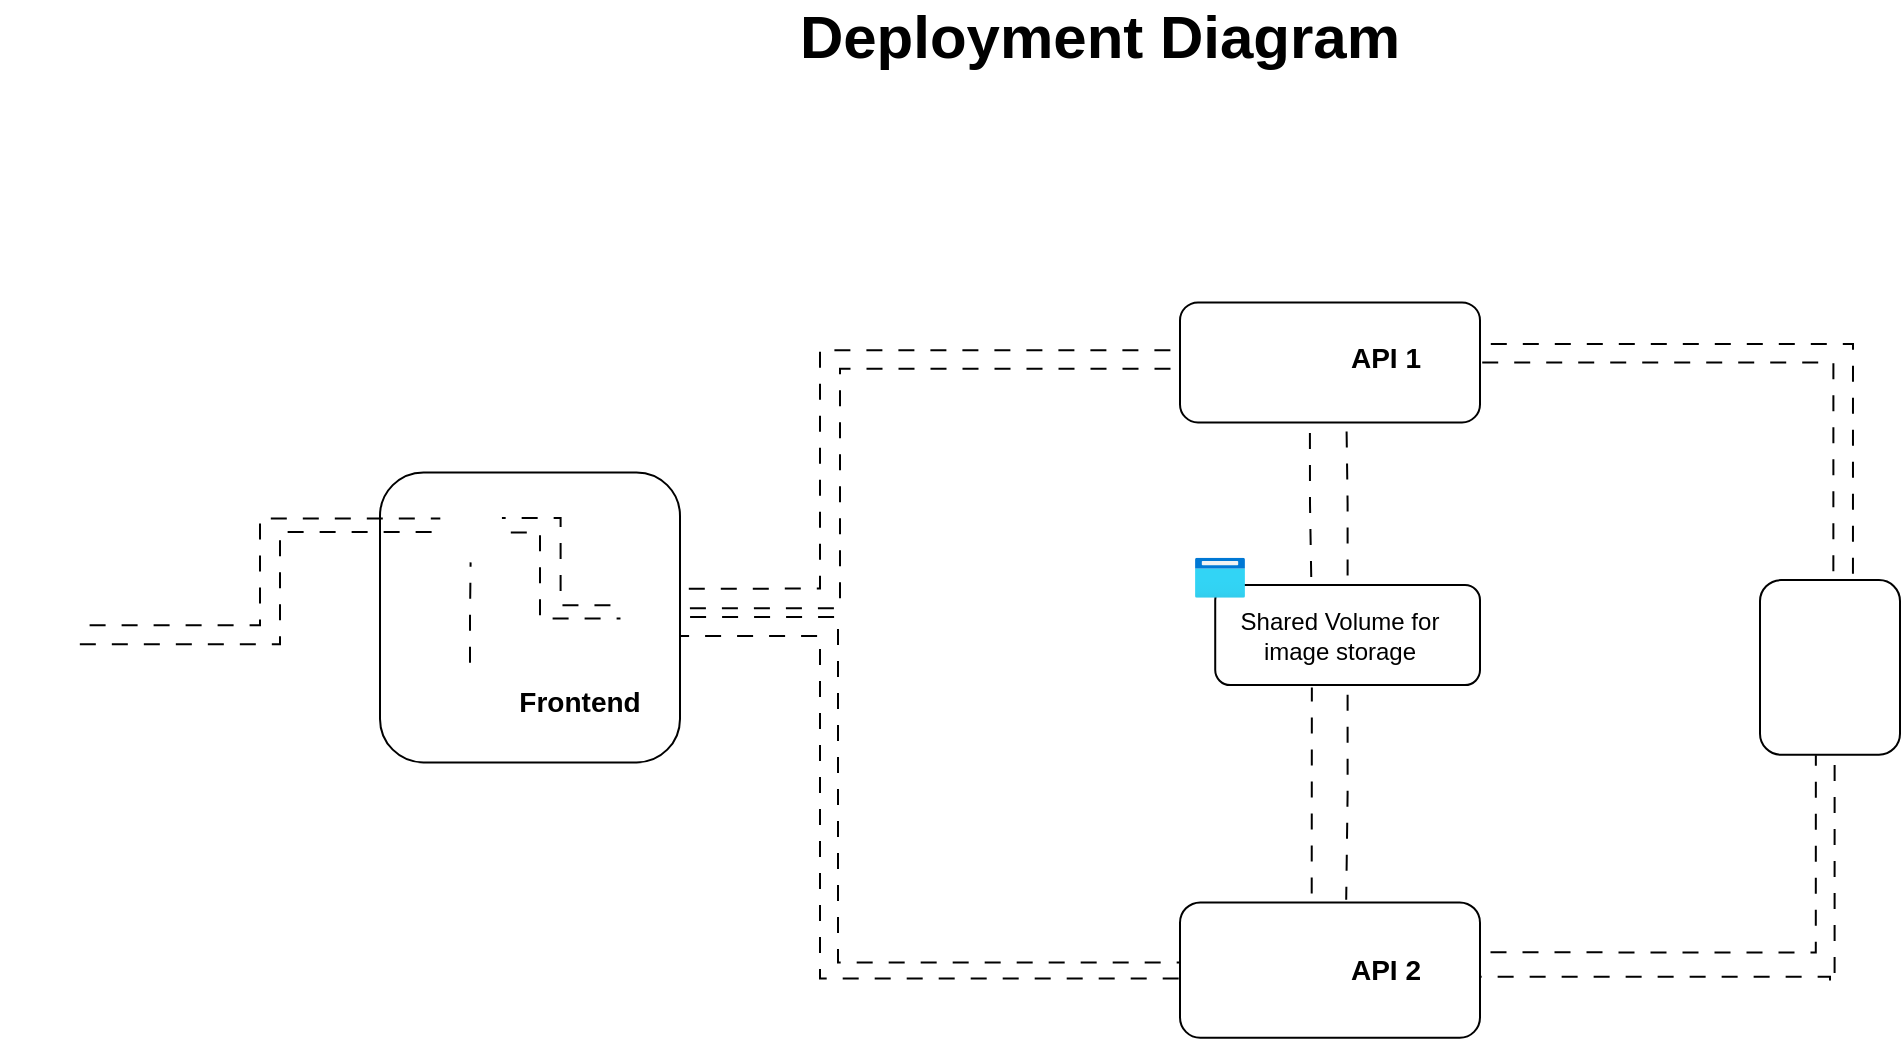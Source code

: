 <mxfile version="25.0.2">
  <diagram name="Page-1" id="5f0bae14-7c28-e335-631c-24af17079c00">
    <mxGraphModel dx="1886" dy="869" grid="1" gridSize="10" guides="1" tooltips="1" connect="1" arrows="1" fold="1" page="1" pageScale="1" pageWidth="1100" pageHeight="850" background="none" math="0" shadow="0">
      <root>
        <mxCell id="0" />
        <mxCell id="1" parent="0" />
        <mxCell id="XqT-xry8DaVYUBgm4Chh-1" value="" style="rounded=1;whiteSpace=wrap;html=1;fillColor=none;" parent="1" vertex="1">
          <mxGeometry x="240" y="273.19" width="150" height="145" as="geometry" />
        </mxCell>
        <mxCell id="_RlW_R-rDgdF3BkgxHvV-34" style="edgeStyle=orthogonalEdgeStyle;rounded=0;orthogonalLoop=1;jettySize=auto;html=1;flowAnimation=1;endArrow=none;endFill=0;" parent="1" source="_RlW_R-rDgdF3BkgxHvV-4" target="_RlW_R-rDgdF3BkgxHvV-5" edge="1">
          <mxGeometry relative="1" as="geometry" />
        </mxCell>
        <mxCell id="_RlW_R-rDgdF3BkgxHvV-4" value="" style="shape=image;imageAspect=0;aspect=fixed;verticalLabelPosition=bottom;verticalAlign=top;image=https://api.iconify.design/devicon:angular.svg;" parent="1" vertex="1">
          <mxGeometry x="270" y="373.19" width="30" height="30" as="geometry" />
        </mxCell>
        <mxCell id="_RlW_R-rDgdF3BkgxHvV-5" value="" style="shape=image;imageAspect=0;aspect=fixed;verticalLabelPosition=bottom;verticalAlign=top;image=https://api.iconify.design/logos:nginx.svg;" parent="1" vertex="1">
          <mxGeometry x="270" y="283.19" width="30.63" height="35" as="geometry" />
        </mxCell>
        <mxCell id="_RlW_R-rDgdF3BkgxHvV-8" value="" style="shape=image;imageAspect=0;aspect=fixed;verticalLabelPosition=bottom;verticalAlign=top;image=https://api.iconify.design/devicon:postgresql.svg?color=%23888888;" parent="1" vertex="1">
          <mxGeometry x="945" y="350.69" width="40" height="40" as="geometry" />
        </mxCell>
        <mxCell id="_RlW_R-rDgdF3BkgxHvV-9" value="" style="shape=image;imageAspect=0;aspect=fixed;verticalLabelPosition=bottom;verticalAlign=top;image=https://api.iconify.design/logos:docker-icon.svg?color=%23888888;" parent="1" vertex="1">
          <mxGeometry x="230" y="252.73" width="41.88" height="30.46" as="geometry" />
        </mxCell>
        <mxCell id="_RlW_R-rDgdF3BkgxHvV-14" value="" style="rounded=1;whiteSpace=wrap;html=1;fillColor=none;" parent="1" vertex="1">
          <mxGeometry x="640" y="188.19" width="150" height="60" as="geometry" />
        </mxCell>
        <mxCell id="_RlW_R-rDgdF3BkgxHvV-22" value="" style="shape=image;imageAspect=0;aspect=fixed;verticalLabelPosition=bottom;verticalAlign=top;image=https://api.iconify.design/logos:docker-icon.svg?color=%23888888;" parent="1" vertex="1">
          <mxGeometry x="630" y="170" width="42.5" height="30.91" as="geometry" />
        </mxCell>
        <mxCell id="_RlW_R-rDgdF3BkgxHvV-24" style="edgeStyle=orthogonalEdgeStyle;rounded=0;orthogonalLoop=1;jettySize=auto;html=1;endArrow=none;endFill=0;flowAnimation=1;exitX=0;exitY=0.398;exitDx=0;exitDy=0;exitPerimeter=0;entryX=0.895;entryY=1.014;entryDx=0;entryDy=0;entryPerimeter=0;" parent="1" source="_RlW_R-rDgdF3BkgxHvV-14" target="_RlW_R-rDgdF3BkgxHvV-36" edge="1">
          <mxGeometry relative="1" as="geometry">
            <mxPoint x="630" y="198.19" as="sourcePoint" />
            <mxPoint x="400" y="328.19" as="targetPoint" />
            <Array as="points">
              <mxPoint x="460" y="212.19" />
              <mxPoint x="460" y="331.19" />
            </Array>
          </mxGeometry>
        </mxCell>
        <mxCell id="_RlW_R-rDgdF3BkgxHvV-68" style="edgeStyle=orthogonalEdgeStyle;rounded=0;orthogonalLoop=1;jettySize=auto;html=1;entryX=1.003;entryY=0.549;entryDx=0;entryDy=0;exitX=0.533;exitY=1.004;exitDx=0;exitDy=0;exitPerimeter=0;entryPerimeter=0;endArrow=none;endFill=0;flowAnimation=1;" parent="1" source="_RlW_R-rDgdF3BkgxHvV-25" target="_RlW_R-rDgdF3BkgxHvV-55" edge="1">
          <mxGeometry relative="1" as="geometry">
            <Array as="points">
              <mxPoint x="967" y="528.19" />
              <mxPoint x="965" y="528.19" />
            </Array>
          </mxGeometry>
        </mxCell>
        <mxCell id="_RlW_R-rDgdF3BkgxHvV-70" style="edgeStyle=orthogonalEdgeStyle;rounded=0;orthogonalLoop=1;jettySize=auto;html=1;entryX=1;entryY=0.5;entryDx=0;entryDy=0;exitX=0.524;exitY=0.004;exitDx=0;exitDy=0;exitPerimeter=0;endArrow=none;endFill=0;flowAnimation=1;" parent="1" source="_RlW_R-rDgdF3BkgxHvV-25" target="_RlW_R-rDgdF3BkgxHvV-14" edge="1">
          <mxGeometry relative="1" as="geometry">
            <Array as="points">
              <mxPoint x="967" y="218.19" />
            </Array>
          </mxGeometry>
        </mxCell>
        <mxCell id="_RlW_R-rDgdF3BkgxHvV-25" value="" style="rounded=1;whiteSpace=wrap;html=1;fillColor=none;" parent="1" vertex="1">
          <mxGeometry x="930" y="327.06" width="70" height="87.27" as="geometry" />
        </mxCell>
        <mxCell id="_RlW_R-rDgdF3BkgxHvV-26" value="" style="shape=image;imageAspect=0;aspect=fixed;verticalLabelPosition=bottom;verticalAlign=top;image=https://api.iconify.design/logos:docker-icon.svg?color=%23888888;" parent="1" vertex="1">
          <mxGeometry x="910" y="303.19" width="48.75" height="35.45" as="geometry" />
        </mxCell>
        <mxCell id="_RlW_R-rDgdF3BkgxHvV-33" style="edgeStyle=orthogonalEdgeStyle;rounded=0;orthogonalLoop=1;jettySize=auto;html=1;entryX=0.399;entryY=1.004;entryDx=0;entryDy=0;exitX=1.003;exitY=0.369;exitDx=0;exitDy=0;entryPerimeter=0;exitPerimeter=0;endArrow=none;endFill=0;flowAnimation=1;" parent="1" source="_RlW_R-rDgdF3BkgxHvV-55" target="_RlW_R-rDgdF3BkgxHvV-25" edge="1">
          <mxGeometry relative="1" as="geometry">
            <mxPoint x="830" y="523.19" as="sourcePoint" />
          </mxGeometry>
        </mxCell>
        <mxCell id="_RlW_R-rDgdF3BkgxHvV-32" style="edgeStyle=orthogonalEdgeStyle;rounded=0;orthogonalLoop=1;jettySize=auto;html=1;entryX=0.664;entryY=-0.007;entryDx=0;entryDy=0;entryPerimeter=0;exitX=1.004;exitY=0.346;exitDx=0;exitDy=0;exitPerimeter=0;endArrow=none;endFill=0;flowAnimation=1;" parent="1" source="_RlW_R-rDgdF3BkgxHvV-14" target="_RlW_R-rDgdF3BkgxHvV-25" edge="1">
          <mxGeometry relative="1" as="geometry" />
        </mxCell>
        <mxCell id="_RlW_R-rDgdF3BkgxHvV-35" style="edgeStyle=orthogonalEdgeStyle;rounded=0;orthogonalLoop=1;jettySize=auto;html=1;flowAnimation=1;endArrow=none;endFill=0;entryX=0;entryY=0.554;entryDx=0;entryDy=0;entryPerimeter=0;exitX=0.569;exitY=1.005;exitDx=0;exitDy=0;exitPerimeter=0;" parent="1" source="_RlW_R-rDgdF3BkgxHvV-36" target="_RlW_R-rDgdF3BkgxHvV-14" edge="1">
          <mxGeometry relative="1" as="geometry">
            <mxPoint x="410" y="338.19" as="sourcePoint" />
            <mxPoint x="640" y="213.19" as="targetPoint" />
            <Array as="points">
              <mxPoint x="470" y="341.19" />
              <mxPoint x="470" y="221.19" />
            </Array>
          </mxGeometry>
        </mxCell>
        <mxCell id="_RlW_R-rDgdF3BkgxHvV-62" style="edgeStyle=orthogonalEdgeStyle;rounded=0;orthogonalLoop=1;jettySize=auto;html=1;entryX=1.011;entryY=0.366;entryDx=0;entryDy=0;entryPerimeter=0;endArrow=none;endFill=0;flowAnimation=1;exitX=0.62;exitY=0.001;exitDx=0;exitDy=0;exitPerimeter=0;" parent="1" source="_RlW_R-rDgdF3BkgxHvV-36" target="_RlW_R-rDgdF3BkgxHvV-5" edge="1">
          <mxGeometry relative="1" as="geometry">
            <Array as="points" />
          </mxGeometry>
        </mxCell>
        <mxCell id="_RlW_R-rDgdF3BkgxHvV-36" value="" style="shape=image;imageAspect=0;aspect=fixed;verticalLabelPosition=bottom;verticalAlign=top;image=https://api.iconify.design/zondicons:load-balancer.svg?color=%23888888;direction=north;" parent="1" vertex="1">
          <mxGeometry x="360" y="328.19" width="30" height="30" as="geometry" />
        </mxCell>
        <mxCell id="_RlW_R-rDgdF3BkgxHvV-40" value="" style="rounded=1;whiteSpace=wrap;html=1;fillColor=none;" parent="1" vertex="1">
          <mxGeometry x="657.61" y="329.56" width="132.39" height="50" as="geometry" />
        </mxCell>
        <mxCell id="_RlW_R-rDgdF3BkgxHvV-41" value="&lt;b&gt;&lt;font style=&quot;font-size: 14px;&quot;&gt;Frontend&lt;/font&gt;&lt;/b&gt;" style="text;html=1;align=center;verticalAlign=middle;whiteSpace=wrap;rounded=0;" parent="1" vertex="1">
          <mxGeometry x="310" y="373.19" width="60" height="30" as="geometry" />
        </mxCell>
        <mxCell id="_RlW_R-rDgdF3BkgxHvV-47" value="&lt;b&gt;&lt;font style=&quot;font-size: 14px;&quot;&gt;API 1&lt;/font&gt;&lt;/b&gt;" style="text;html=1;align=center;verticalAlign=middle;whiteSpace=wrap;rounded=0;" parent="1" vertex="1">
          <mxGeometry x="706.25" y="200.91" width="73.75" height="30" as="geometry" />
        </mxCell>
        <mxCell id="_RlW_R-rDgdF3BkgxHvV-48" value="Shared Volume for image storage" style="text;html=1;align=center;verticalAlign=middle;whiteSpace=wrap;rounded=0;" parent="1" vertex="1">
          <mxGeometry x="660.0" y="335.92" width="120" height="37.27" as="geometry" />
        </mxCell>
        <mxCell id="_RlW_R-rDgdF3BkgxHvV-66" style="edgeStyle=orthogonalEdgeStyle;rounded=0;orthogonalLoop=1;jettySize=auto;html=1;entryX=0.107;entryY=1.011;entryDx=0;entryDy=0;entryPerimeter=0;endArrow=none;endFill=0;flowAnimation=1;exitX=0;exitY=0.5;exitDx=0;exitDy=0;" parent="1" source="_RlW_R-rDgdF3BkgxHvV-55" target="_RlW_R-rDgdF3BkgxHvV-36" edge="1">
          <mxGeometry relative="1" as="geometry">
            <mxPoint x="450" y="358.19" as="targetPoint" />
            <Array as="points">
              <mxPoint x="460" y="526.19" />
              <mxPoint x="460" y="355.19" />
            </Array>
          </mxGeometry>
        </mxCell>
        <mxCell id="_RlW_R-rDgdF3BkgxHvV-55" value="" style="rounded=1;whiteSpace=wrap;html=1;fillColor=none;" parent="1" vertex="1">
          <mxGeometry x="640" y="488.19" width="150" height="67.72" as="geometry" />
        </mxCell>
        <mxCell id="_RlW_R-rDgdF3BkgxHvV-56" value="" style="shape=image;imageAspect=0;aspect=fixed;verticalLabelPosition=bottom;verticalAlign=top;image=https://api.iconify.design/logos:docker-icon.svg?color=#888888;" parent="1" vertex="1">
          <mxGeometry x="630" y="475.45" width="42.5" height="30.91" as="geometry" />
        </mxCell>
        <mxCell id="_RlW_R-rDgdF3BkgxHvV-57" value="&lt;b&gt;&lt;font style=&quot;font-size: 14px;&quot;&gt;API 2&lt;/font&gt;&lt;/b&gt;" style="text;html=1;align=center;verticalAlign=middle;whiteSpace=wrap;rounded=0;" parent="1" vertex="1">
          <mxGeometry x="706.25" y="507.05" width="73.75" height="30" as="geometry" />
        </mxCell>
        <mxCell id="_RlW_R-rDgdF3BkgxHvV-61" style="edgeStyle=orthogonalEdgeStyle;rounded=0;orthogonalLoop=1;jettySize=auto;html=1;entryX=0.397;entryY=0.008;entryDx=0;entryDy=0;entryPerimeter=0;exitX=0.999;exitY=0.572;exitDx=0;exitDy=0;exitPerimeter=0;flowAnimation=1;endArrow=none;endFill=0;" parent="1" source="_RlW_R-rDgdF3BkgxHvV-5" target="_RlW_R-rDgdF3BkgxHvV-36" edge="1">
          <mxGeometry relative="1" as="geometry">
            <Array as="points">
              <mxPoint x="320" y="303.19" />
              <mxPoint x="320" y="346.19" />
            </Array>
          </mxGeometry>
        </mxCell>
        <mxCell id="_RlW_R-rDgdF3BkgxHvV-64" style="edgeStyle=orthogonalEdgeStyle;rounded=0;orthogonalLoop=1;jettySize=auto;html=1;entryX=0;entryY=0.376;entryDx=0;entryDy=0;entryPerimeter=0;endArrow=none;endFill=0;flowAnimation=1;exitX=0.424;exitY=1.008;exitDx=0;exitDy=0;exitPerimeter=0;" parent="1" source="_RlW_R-rDgdF3BkgxHvV-36" target="_RlW_R-rDgdF3BkgxHvV-55" edge="1">
          <mxGeometry relative="1" as="geometry">
            <mxPoint x="400" y="345.19" as="sourcePoint" />
            <mxPoint x="630.0" y="518.05" as="targetPoint" />
            <Array as="points">
              <mxPoint x="469" y="345.19" />
              <mxPoint x="469" y="518.19" />
            </Array>
          </mxGeometry>
        </mxCell>
        <mxCell id="_RlW_R-rDgdF3BkgxHvV-71" value="" style="image;aspect=fixed;html=1;points=[];align=center;fontSize=12;image=img/lib/azure2/general/Browser.svg;" parent="1" vertex="1">
          <mxGeometry x="647.5" y="315.92" width="25" height="20" as="geometry" />
        </mxCell>
        <mxCell id="_RlW_R-rDgdF3BkgxHvV-72" style="edgeStyle=orthogonalEdgeStyle;rounded=0;orthogonalLoop=1;jettySize=auto;html=1;entryX=0.365;entryY=1.024;entryDx=0;entryDy=0;entryPerimeter=0;exitX=0.439;exitY=0.005;exitDx=0;exitDy=0;exitPerimeter=0;endArrow=none;endFill=0;flowAnimation=1;" parent="1" source="_RlW_R-rDgdF3BkgxHvV-55" target="_RlW_R-rDgdF3BkgxHvV-40" edge="1">
          <mxGeometry relative="1" as="geometry" />
        </mxCell>
        <mxCell id="_RlW_R-rDgdF3BkgxHvV-73" style="edgeStyle=orthogonalEdgeStyle;rounded=0;orthogonalLoop=1;jettySize=auto;html=1;entryX=0.363;entryY=-0.015;entryDx=0;entryDy=0;entryPerimeter=0;exitX=0.433;exitY=1.009;exitDx=0;exitDy=0;exitPerimeter=0;endArrow=none;endFill=0;flowAnimation=1;" parent="1" source="_RlW_R-rDgdF3BkgxHvV-14" target="_RlW_R-rDgdF3BkgxHvV-40" edge="1">
          <mxGeometry relative="1" as="geometry">
            <mxPoint x="705" y="250" as="sourcePoint" />
          </mxGeometry>
        </mxCell>
        <mxCell id="_RlW_R-rDgdF3BkgxHvV-75" value="" style="shape=image;imageAspect=0;aspect=fixed;verticalLabelPosition=bottom;verticalAlign=top;image=https://img.icons8.com/?size=100&amp;id=A3Ulk2RcONKs&amp;format=png&amp;color=000000;" parent="1" vertex="1">
          <mxGeometry x="660" y="196.36" width="39.1" height="39.1" as="geometry" />
        </mxCell>
        <mxCell id="_RlW_R-rDgdF3BkgxHvV-76" value="" style="shape=image;imageAspect=0;aspect=fixed;verticalLabelPosition=bottom;verticalAlign=top;image=https://img.icons8.com/?size=100&amp;id=A3Ulk2RcONKs&amp;format=png&amp;color=000000;" parent="1" vertex="1">
          <mxGeometry x="660" y="501.81" width="39.1" height="39.1" as="geometry" />
        </mxCell>
        <mxCell id="_RlW_R-rDgdF3BkgxHvV-78" style="edgeStyle=orthogonalEdgeStyle;rounded=0;orthogonalLoop=1;jettySize=auto;html=1;entryX=0.555;entryY=1.02;entryDx=0;entryDy=0;entryPerimeter=0;endArrow=none;endFill=0;flowAnimation=1;" parent="1" source="_RlW_R-rDgdF3BkgxHvV-40" target="_RlW_R-rDgdF3BkgxHvV-14" edge="1">
          <mxGeometry relative="1" as="geometry" />
        </mxCell>
        <mxCell id="_RlW_R-rDgdF3BkgxHvV-79" style="edgeStyle=orthogonalEdgeStyle;rounded=0;orthogonalLoop=1;jettySize=auto;html=1;entryX=0.554;entryY=-0.019;entryDx=0;entryDy=0;entryPerimeter=0;endArrow=none;endFill=0;flowAnimation=1;" parent="1" source="_RlW_R-rDgdF3BkgxHvV-40" target="_RlW_R-rDgdF3BkgxHvV-55" edge="1">
          <mxGeometry relative="1" as="geometry" />
        </mxCell>
        <mxCell id="PTocFqCBsjjijhIG33Ov-4" style="edgeStyle=orthogonalEdgeStyle;rounded=0;orthogonalLoop=1;jettySize=auto;html=1;entryX=0.005;entryY=0.373;entryDx=0;entryDy=0;entryPerimeter=0;endArrow=none;endFill=0;flowAnimation=1;" parent="1" source="PTocFqCBsjjijhIG33Ov-3" target="_RlW_R-rDgdF3BkgxHvV-5" edge="1">
          <mxGeometry relative="1" as="geometry">
            <mxPoint x="170" y="310" as="targetPoint" />
          </mxGeometry>
        </mxCell>
        <mxCell id="PTocFqCBsjjijhIG33Ov-3" value="" style="shape=image;imageAspect=0;aspect=fixed;verticalLabelPosition=bottom;verticalAlign=top;image=https://api.iconify.design/logos:firefox.svg?color=%23888888;" parent="1" vertex="1">
          <mxGeometry x="50" y="329.56" width="40" height="40" as="geometry" />
        </mxCell>
        <mxCell id="PTocFqCBsjjijhIG33Ov-5" style="edgeStyle=orthogonalEdgeStyle;rounded=0;orthogonalLoop=1;jettySize=auto;html=1;entryX=0.948;entryY=0.738;entryDx=0;entryDy=0;entryPerimeter=0;endArrow=none;endFill=0;flowAnimation=1;exitX=0.02;exitY=0.566;exitDx=0;exitDy=0;exitPerimeter=0;" parent="1" source="_RlW_R-rDgdF3BkgxHvV-5" target="PTocFqCBsjjijhIG33Ov-3" edge="1">
          <mxGeometry relative="1" as="geometry">
            <Array as="points">
              <mxPoint x="190" y="303" />
              <mxPoint x="190" y="359" />
            </Array>
          </mxGeometry>
        </mxCell>
        <mxCell id="9rYE0a2oRVMff3EAU0IL-1" value="&lt;font style=&quot;font-size: 30px;&quot;&gt;&lt;b&gt;Deployment Diagram&lt;/b&gt;&lt;/font&gt;" style="text;html=1;align=center;verticalAlign=middle;whiteSpace=wrap;rounded=0;" vertex="1" parent="1">
          <mxGeometry x="440" y="40" width="320" height="30" as="geometry" />
        </mxCell>
      </root>
    </mxGraphModel>
  </diagram>
</mxfile>
